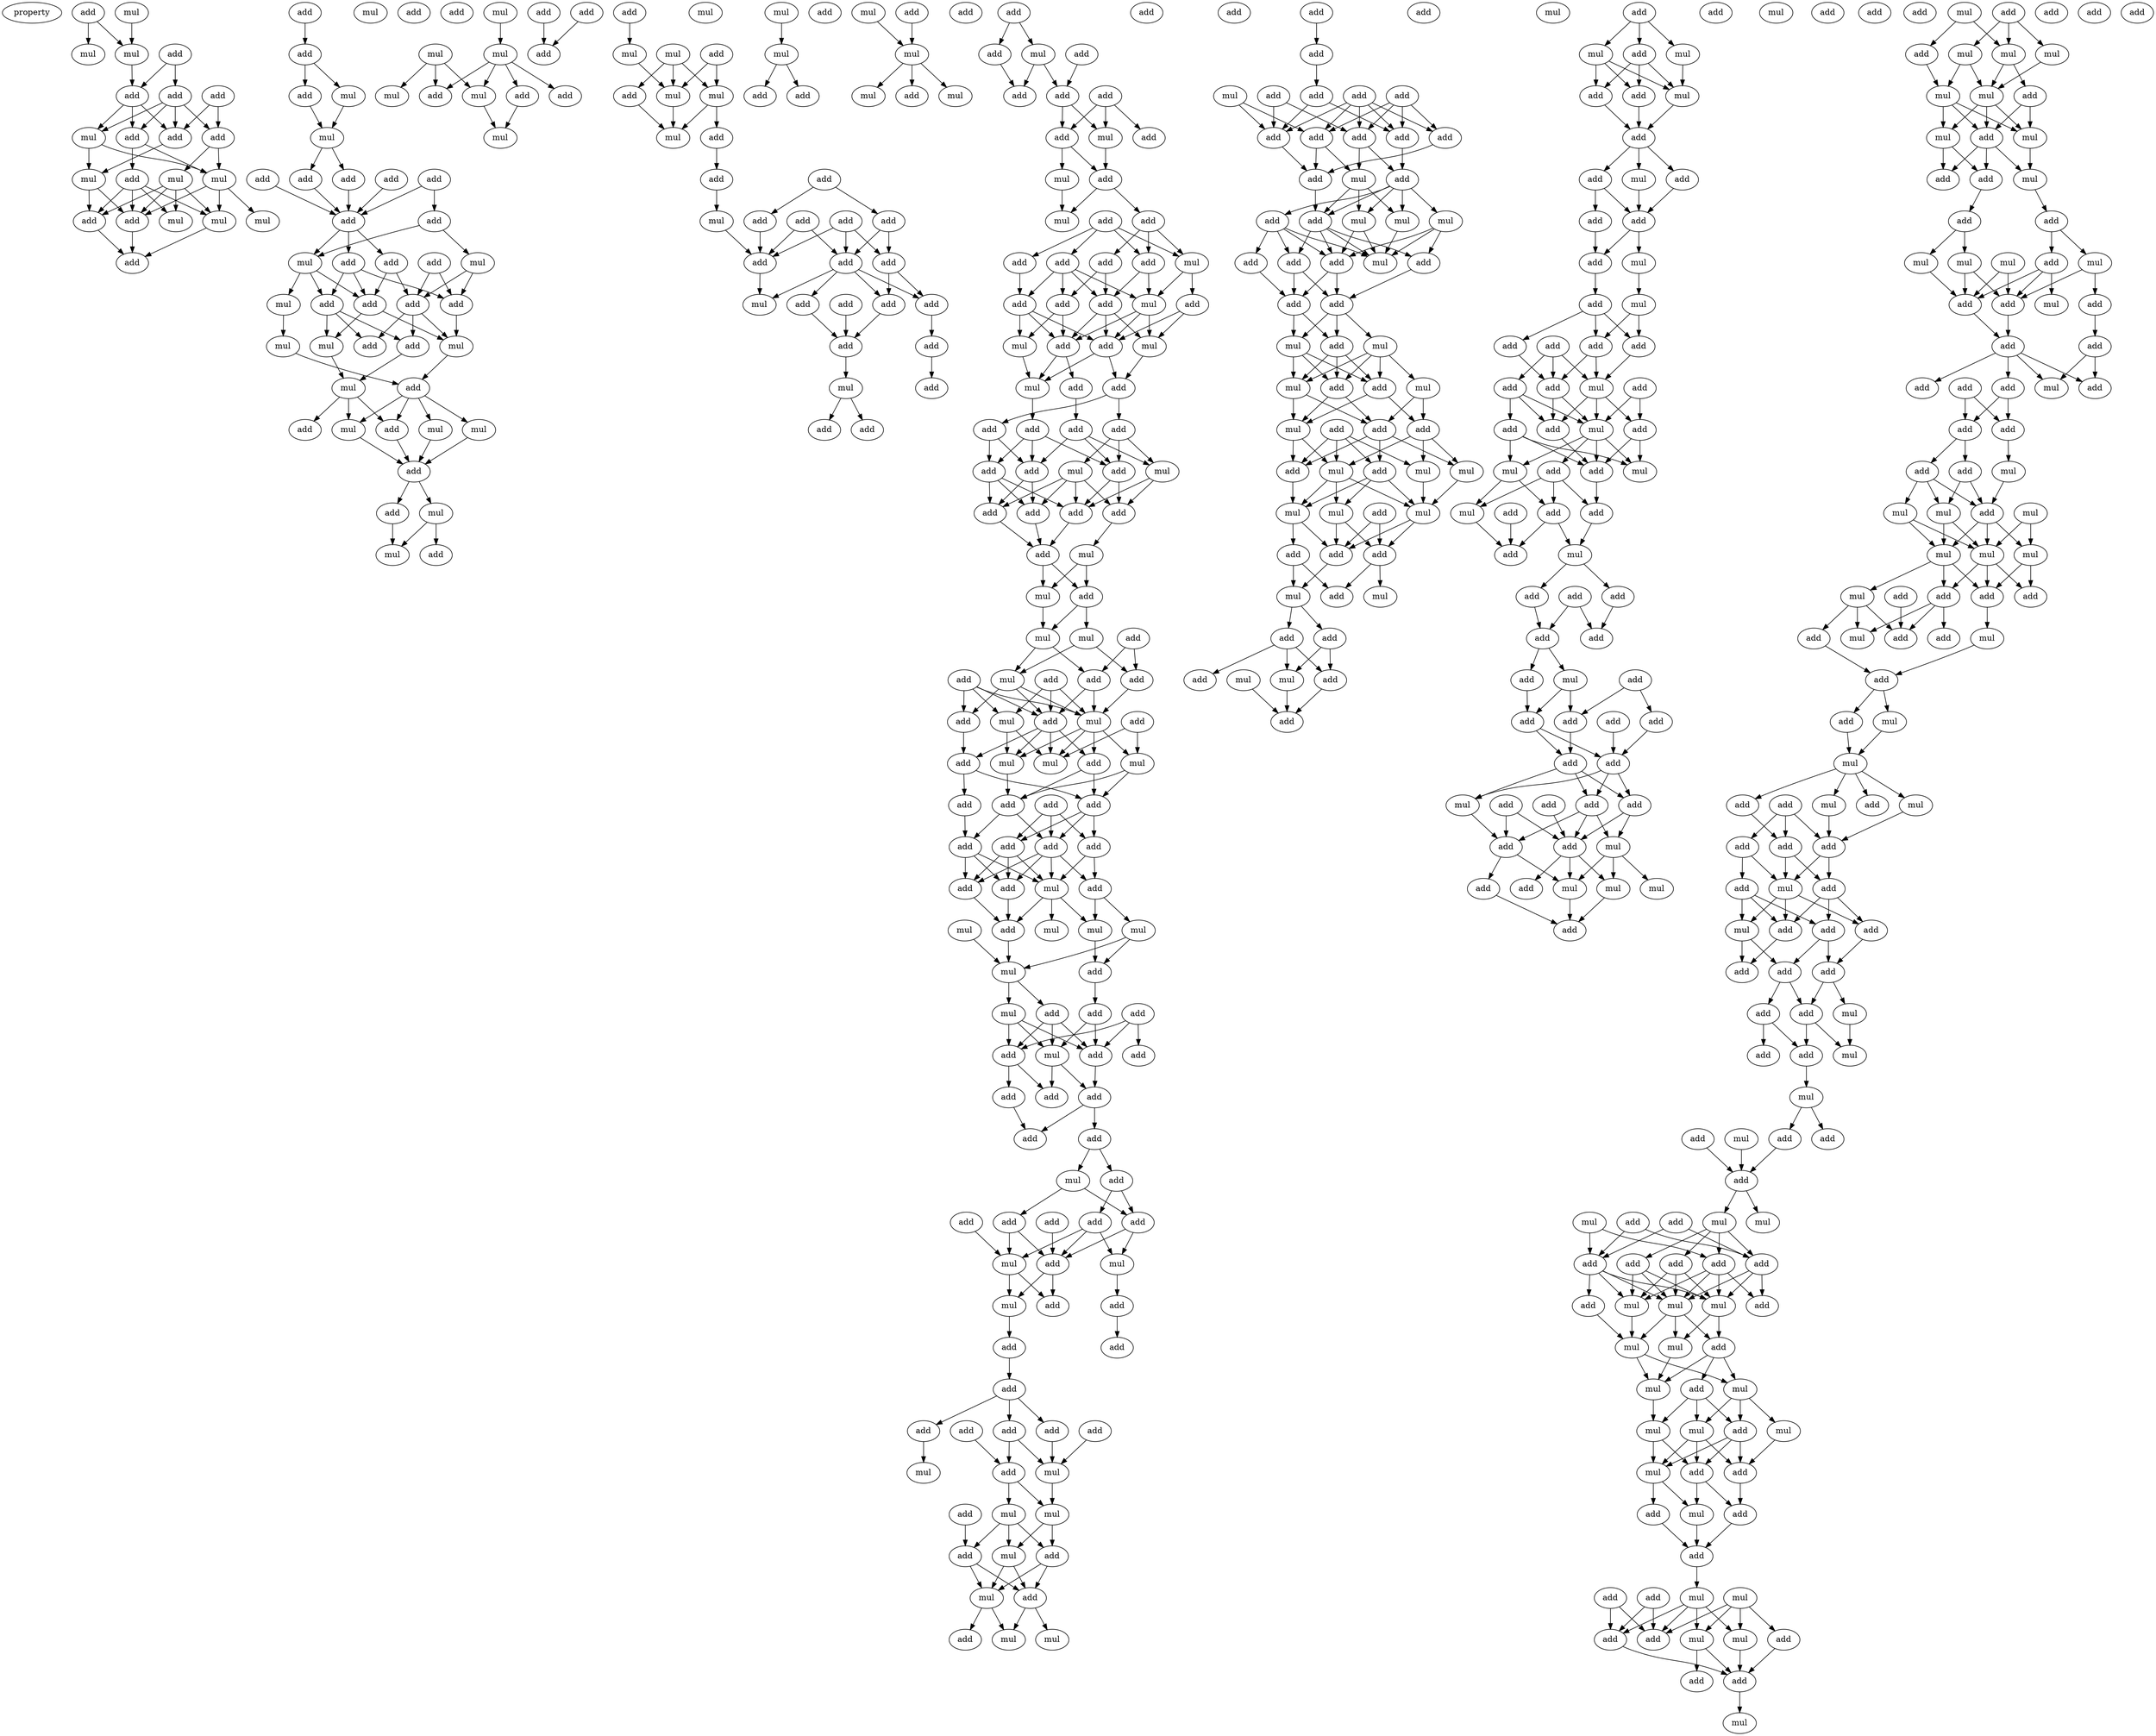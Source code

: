digraph {
    node [fontcolor=black]
    property [mul=2,lf=1.1]
    0 [ label = add ];
    1 [ label = mul ];
    2 [ label = mul ];
    3 [ label = mul ];
    4 [ label = add ];
    5 [ label = add ];
    6 [ label = add ];
    7 [ label = add ];
    8 [ label = mul ];
    9 [ label = add ];
    10 [ label = add ];
    11 [ label = add ];
    12 [ label = mul ];
    13 [ label = add ];
    14 [ label = mul ];
    15 [ label = mul ];
    16 [ label = mul ];
    17 [ label = mul ];
    18 [ label = add ];
    19 [ label = add ];
    20 [ label = mul ];
    21 [ label = add ];
    22 [ label = add ];
    23 [ label = add ];
    24 [ label = add ];
    25 [ label = mul ];
    26 [ label = mul ];
    27 [ label = add ];
    28 [ label = mul ];
    29 [ label = add ];
    30 [ label = add ];
    31 [ label = add ];
    32 [ label = add ];
    33 [ label = add ];
    34 [ label = add ];
    35 [ label = add ];
    36 [ label = add ];
    37 [ label = mul ];
    38 [ label = mul ];
    39 [ label = add ];
    40 [ label = add ];
    41 [ label = mul ];
    42 [ label = add ];
    43 [ label = add ];
    44 [ label = add ];
    45 [ label = add ];
    46 [ label = mul ];
    47 [ label = add ];
    48 [ label = mul ];
    49 [ label = add ];
    50 [ label = mul ];
    51 [ label = mul ];
    52 [ label = add ];
    53 [ label = mul ];
    54 [ label = mul ];
    55 [ label = add ];
    56 [ label = add ];
    57 [ label = mul ];
    58 [ label = add ];
    59 [ label = add ];
    60 [ label = mul ];
    61 [ label = mul ];
    62 [ label = add ];
    63 [ label = add ];
    64 [ label = mul ];
    65 [ label = mul ];
    66 [ label = mul ];
    67 [ label = mul ];
    68 [ label = mul ];
    69 [ label = add ];
    70 [ label = add ];
    71 [ label = add ];
    72 [ label = mul ];
    73 [ label = add ];
    74 [ label = add ];
    75 [ label = add ];
    76 [ label = add ];
    77 [ label = mul ];
    78 [ label = mul ];
    79 [ label = add ];
    80 [ label = add ];
    81 [ label = mul ];
    82 [ label = mul ];
    83 [ label = mul ];
    84 [ label = add ];
    85 [ label = mul ];
    86 [ label = add ];
    87 [ label = add ];
    88 [ label = add ];
    89 [ label = mul ];
    90 [ label = add ];
    91 [ label = add ];
    92 [ label = add ];
    93 [ label = add ];
    94 [ label = add ];
    95 [ label = add ];
    96 [ label = add ];
    97 [ label = add ];
    98 [ label = add ];
    99 [ label = mul ];
    100 [ label = add ];
    101 [ label = add ];
    102 [ label = add ];
    103 [ label = mul ];
    104 [ label = add ];
    105 [ label = add ];
    106 [ label = add ];
    107 [ label = mul ];
    108 [ label = add ];
    109 [ label = mul ];
    110 [ label = add ];
    111 [ label = mul ];
    112 [ label = add ];
    113 [ label = add ];
    114 [ label = mul ];
    115 [ label = mul ];
    116 [ label = add ];
    117 [ label = mul ];
    118 [ label = add ];
    119 [ label = add ];
    120 [ label = add ];
    121 [ label = add ];
    122 [ label = mul ];
    123 [ label = add ];
    124 [ label = add ];
    125 [ label = add ];
    126 [ label = mul ];
    127 [ label = add ];
    128 [ label = add ];
    129 [ label = add ];
    130 [ label = mul ];
    131 [ label = mul ];
    132 [ label = add ];
    133 [ label = add ];
    134 [ label = add ];
    135 [ label = add ];
    136 [ label = add ];
    137 [ label = add ];
    138 [ label = mul ];
    139 [ label = mul ];
    140 [ label = add ];
    141 [ label = add ];
    142 [ label = add ];
    143 [ label = add ];
    144 [ label = mul ];
    145 [ label = mul ];
    146 [ label = add ];
    147 [ label = add ];
    148 [ label = add ];
    149 [ label = add ];
    150 [ label = mul ];
    151 [ label = add ];
    152 [ label = add ];
    153 [ label = add ];
    154 [ label = add ];
    155 [ label = mul ];
    156 [ label = mul ];
    157 [ label = add ];
    158 [ label = add ];
    159 [ label = add ];
    160 [ label = add ];
    161 [ label = add ];
    162 [ label = add ];
    163 [ label = add ];
    164 [ label = add ];
    165 [ label = mul ];
    166 [ label = add ];
    167 [ label = mul ];
    168 [ label = add ];
    169 [ label = mul ];
    170 [ label = mul ];
    171 [ label = add ];
    172 [ label = add ];
    173 [ label = add ];
    174 [ label = add ];
    175 [ label = mul ];
    176 [ label = add ];
    177 [ label = mul ];
    178 [ label = add ];
    179 [ label = add ];
    180 [ label = mul ];
    181 [ label = add ];
    182 [ label = mul ];
    183 [ label = add ];
    184 [ label = mul ];
    185 [ label = mul ];
    186 [ label = add ];
    187 [ label = add ];
    188 [ label = add ];
    189 [ label = add ];
    190 [ label = add ];
    191 [ label = add ];
    192 [ label = add ];
    193 [ label = add ];
    194 [ label = add ];
    195 [ label = mul ];
    196 [ label = add ];
    197 [ label = add ];
    198 [ label = mul ];
    199 [ label = add ];
    200 [ label = mul ];
    201 [ label = mul ];
    202 [ label = mul ];
    203 [ label = add ];
    204 [ label = mul ];
    205 [ label = add ];
    206 [ label = add ];
    207 [ label = add ];
    208 [ label = add ];
    209 [ label = mul ];
    210 [ label = add ];
    211 [ label = add ];
    212 [ label = mul ];
    213 [ label = add ];
    214 [ label = add ];
    215 [ label = add ];
    216 [ label = add ];
    217 [ label = add ];
    218 [ label = add ];
    219 [ label = add ];
    220 [ label = mul ];
    221 [ label = add ];
    222 [ label = add ];
    223 [ label = add ];
    224 [ label = add ];
    225 [ label = add ];
    226 [ label = add ];
    227 [ label = mul ];
    228 [ label = add ];
    229 [ label = mul ];
    230 [ label = mul ];
    231 [ label = add ];
    232 [ label = add ];
    233 [ label = add ];
    234 [ label = add ];
    235 [ label = add ];
    236 [ label = add ];
    237 [ label = add ];
    238 [ label = add ];
    239 [ label = add ];
    240 [ label = add ];
    241 [ label = add ];
    242 [ label = mul ];
    243 [ label = mul ];
    244 [ label = mul ];
    245 [ label = add ];
    246 [ label = mul ];
    247 [ label = add ];
    248 [ label = add ];
    249 [ label = mul ];
    250 [ label = add ];
    251 [ label = mul ];
    252 [ label = add ];
    253 [ label = mul ];
    254 [ label = add ];
    255 [ label = add ];
    256 [ label = mul ];
    257 [ label = add ];
    258 [ label = add ];
    259 [ label = mul ];
    260 [ label = add ];
    261 [ label = add ];
    262 [ label = add ];
    263 [ label = add ];
    264 [ label = add ];
    265 [ label = add ];
    266 [ label = add ];
    267 [ label = add ];
    268 [ label = mul ];
    269 [ label = add ];
    270 [ label = add ];
    271 [ label = mul ];
    272 [ label = add ];
    273 [ label = add ];
    274 [ label = mul ];
    275 [ label = mul ];
    276 [ label = add ];
    277 [ label = add ];
    278 [ label = add ];
    279 [ label = mul ];
    280 [ label = add ];
    281 [ label = add ];
    282 [ label = add ];
    283 [ label = mul ];
    284 [ label = mul ];
    285 [ label = add ];
    286 [ label = mul ];
    287 [ label = add ];
    288 [ label = mul ];
    289 [ label = add ];
    290 [ label = add ];
    291 [ label = add ];
    292 [ label = add ];
    293 [ label = mul ];
    294 [ label = add ];
    295 [ label = mul ];
    296 [ label = mul ];
    297 [ label = add ];
    298 [ label = mul ];
    299 [ label = mul ];
    300 [ label = mul ];
    301 [ label = mul ];
    302 [ label = add ];
    303 [ label = add ];
    304 [ label = add ];
    305 [ label = add ];
    306 [ label = add ];
    307 [ label = mul ];
    308 [ label = mul ];
    309 [ label = add ];
    310 [ label = add ];
    311 [ label = add ];
    312 [ label = mul ];
    313 [ label = add ];
    314 [ label = mul ];
    315 [ label = add ];
    316 [ label = mul ];
    317 [ label = add ];
    318 [ label = add ];
    319 [ label = add ];
    320 [ label = mul ];
    321 [ label = mul ];
    322 [ label = add ];
    323 [ label = mul ];
    324 [ label = mul ];
    325 [ label = add ];
    326 [ label = add ];
    327 [ label = add ];
    328 [ label = add ];
    329 [ label = mul ];
    330 [ label = add ];
    331 [ label = add ];
    332 [ label = add ];
    333 [ label = mul ];
    334 [ label = add ];
    335 [ label = mul ];
    336 [ label = add ];
    337 [ label = add ];
    338 [ label = add ];
    339 [ label = add ];
    340 [ label = mul ];
    341 [ label = add ];
    342 [ label = add ];
    343 [ label = add ];
    344 [ label = add ];
    345 [ label = mul ];
    346 [ label = add ];
    347 [ label = add ];
    348 [ label = add ];
    349 [ label = add ];
    350 [ label = mul ];
    351 [ label = mul ];
    352 [ label = add ];
    353 [ label = add ];
    354 [ label = mul ];
    355 [ label = add ];
    356 [ label = mul ];
    357 [ label = add ];
    358 [ label = add ];
    359 [ label = add ];
    360 [ label = add ];
    361 [ label = add ];
    362 [ label = add ];
    363 [ label = add ];
    364 [ label = add ];
    365 [ label = mul ];
    366 [ label = add ];
    367 [ label = add ];
    368 [ label = add ];
    369 [ label = add ];
    370 [ label = add ];
    371 [ label = add ];
    372 [ label = add ];
    373 [ label = add ];
    374 [ label = add ];
    375 [ label = add ];
    376 [ label = add ];
    377 [ label = add ];
    378 [ label = mul ];
    379 [ label = add ];
    380 [ label = add ];
    381 [ label = add ];
    382 [ label = mul ];
    383 [ label = add ];
    384 [ label = mul ];
    385 [ label = mul ];
    386 [ label = mul ];
    387 [ label = add ];
    388 [ label = add ];
    389 [ label = add ];
    390 [ label = mul ];
    391 [ label = mul ];
    392 [ label = add ];
    393 [ label = mul ];
    394 [ label = mul ];
    395 [ label = mul ];
    396 [ label = add ];
    397 [ label = mul ];
    398 [ label = add ];
    399 [ label = mul ];
    400 [ label = mul ];
    401 [ label = mul ];
    402 [ label = add ];
    403 [ label = add ];
    404 [ label = add ];
    405 [ label = add ];
    406 [ label = add ];
    407 [ label = mul ];
    408 [ label = mul ];
    409 [ label = mul ];
    410 [ label = mul ];
    411 [ label = add ];
    412 [ label = add ];
    413 [ label = add ];
    414 [ label = add ];
    415 [ label = mul ];
    416 [ label = add ];
    417 [ label = add ];
    418 [ label = add ];
    419 [ label = mul ];
    420 [ label = add ];
    421 [ label = add ];
    422 [ label = add ];
    423 [ label = add ];
    424 [ label = add ];
    425 [ label = add ];
    426 [ label = mul ];
    427 [ label = add ];
    428 [ label = add ];
    429 [ label = mul ];
    430 [ label = mul ];
    431 [ label = mul ];
    432 [ label = mul ];
    433 [ label = mul ];
    434 [ label = mul ];
    435 [ label = add ];
    436 [ label = add ];
    437 [ label = add ];
    438 [ label = mul ];
    439 [ label = add ];
    440 [ label = add ];
    441 [ label = mul ];
    442 [ label = mul ];
    443 [ label = add ];
    444 [ label = add ];
    445 [ label = add ];
    446 [ label = add ];
    447 [ label = add ];
    448 [ label = mul ];
    449 [ label = mul ];
    450 [ label = mul ];
    451 [ label = add ];
    452 [ label = add ];
    453 [ label = add ];
    454 [ label = mul ];
    455 [ label = add ];
    456 [ label = add ];
    457 [ label = add ];
    458 [ label = add ];
    459 [ label = add ];
    460 [ label = mul ];
    461 [ label = add ];
    462 [ label = add ];
    463 [ label = mul ];
    464 [ label = add ];
    465 [ label = add ];
    466 [ label = add ];
    467 [ label = add ];
    468 [ label = mul ];
    469 [ label = add ];
    470 [ label = add ];
    471 [ label = add ];
    472 [ label = add ];
    473 [ label = mul ];
    474 [ label = mul ];
    475 [ label = add ];
    476 [ label = add ];
    477 [ label = mul ];
    478 [ label = add ];
    479 [ label = add ];
    480 [ label = add ];
    481 [ label = mul ];
    482 [ label = add ];
    483 [ label = mul ];
    484 [ label = mul ];
    485 [ label = add ];
    486 [ label = add ];
    487 [ label = add ];
    488 [ label = add ];
    489 [ label = add ];
    490 [ label = add ];
    491 [ label = mul ];
    492 [ label = mul ];
    493 [ label = add ];
    494 [ label = mul ];
    495 [ label = add ];
    496 [ label = mul ];
    497 [ label = mul ];
    498 [ label = add ];
    499 [ label = mul ];
    500 [ label = add ];
    501 [ label = mul ];
    502 [ label = mul ];
    503 [ label = add ];
    504 [ label = mul ];
    505 [ label = mul ];
    506 [ label = mul ];
    507 [ label = add ];
    508 [ label = add ];
    509 [ label = add ];
    510 [ label = add ];
    511 [ label = mul ];
    512 [ label = add ];
    513 [ label = mul ];
    514 [ label = add ];
    515 [ label = add ];
    516 [ label = mul ];
    517 [ label = mul ];
    518 [ label = add ];
    519 [ label = mul ];
    520 [ label = add ];
    521 [ label = add ];
    522 [ label = add ];
    523 [ label = add ];
    524 [ label = mul ];
    0 -> 2 [ name = 0 ];
    0 -> 3 [ name = 1 ];
    1 -> 3 [ name = 2 ];
    3 -> 7 [ name = 3 ];
    4 -> 6 [ name = 4 ];
    4 -> 7 [ name = 5 ];
    5 -> 9 [ name = 6 ];
    5 -> 11 [ name = 7 ];
    6 -> 8 [ name = 8 ];
    6 -> 9 [ name = 9 ];
    6 -> 10 [ name = 10 ];
    6 -> 11 [ name = 11 ];
    7 -> 8 [ name = 12 ];
    7 -> 9 [ name = 13 ];
    7 -> 10 [ name = 14 ];
    8 -> 12 [ name = 15 ];
    8 -> 14 [ name = 16 ];
    9 -> 14 [ name = 17 ];
    10 -> 12 [ name = 18 ];
    10 -> 13 [ name = 19 ];
    11 -> 12 [ name = 20 ];
    11 -> 15 [ name = 21 ];
    12 -> 16 [ name = 22 ];
    12 -> 18 [ name = 23 ];
    12 -> 20 [ name = 24 ];
    13 -> 17 [ name = 25 ];
    13 -> 18 [ name = 26 ];
    13 -> 19 [ name = 27 ];
    13 -> 20 [ name = 28 ];
    14 -> 18 [ name = 29 ];
    14 -> 19 [ name = 30 ];
    15 -> 17 [ name = 31 ];
    15 -> 18 [ name = 32 ];
    15 -> 19 [ name = 33 ];
    15 -> 20 [ name = 34 ];
    18 -> 21 [ name = 35 ];
    19 -> 21 [ name = 36 ];
    20 -> 21 [ name = 37 ];
    22 -> 23 [ name = 38 ];
    23 -> 24 [ name = 39 ];
    23 -> 25 [ name = 40 ];
    24 -> 28 [ name = 41 ];
    25 -> 28 [ name = 42 ];
    28 -> 29 [ name = 43 ];
    28 -> 30 [ name = 44 ];
    29 -> 34 [ name = 45 ];
    30 -> 34 [ name = 46 ];
    31 -> 34 [ name = 47 ];
    32 -> 34 [ name = 48 ];
    33 -> 34 [ name = 49 ];
    33 -> 35 [ name = 50 ];
    34 -> 36 [ name = 51 ];
    34 -> 38 [ name = 52 ];
    34 -> 39 [ name = 53 ];
    35 -> 37 [ name = 54 ];
    35 -> 38 [ name = 55 ];
    36 -> 42 [ name = 56 ];
    36 -> 45 [ name = 57 ];
    37 -> 42 [ name = 58 ];
    37 -> 43 [ name = 59 ];
    38 -> 41 [ name = 60 ];
    38 -> 44 [ name = 61 ];
    38 -> 45 [ name = 62 ];
    39 -> 43 [ name = 63 ];
    39 -> 44 [ name = 64 ];
    39 -> 45 [ name = 65 ];
    40 -> 42 [ name = 66 ];
    40 -> 43 [ name = 67 ];
    41 -> 46 [ name = 68 ];
    42 -> 47 [ name = 69 ];
    42 -> 48 [ name = 70 ];
    42 -> 49 [ name = 71 ];
    43 -> 48 [ name = 72 ];
    44 -> 47 [ name = 73 ];
    44 -> 49 [ name = 74 ];
    44 -> 50 [ name = 75 ];
    45 -> 48 [ name = 76 ];
    45 -> 50 [ name = 77 ];
    46 -> 52 [ name = 78 ];
    48 -> 52 [ name = 79 ];
    49 -> 51 [ name = 80 ];
    50 -> 51 [ name = 81 ];
    51 -> 54 [ name = 82 ];
    51 -> 55 [ name = 83 ];
    51 -> 56 [ name = 84 ];
    52 -> 53 [ name = 85 ];
    52 -> 54 [ name = 86 ];
    52 -> 55 [ name = 87 ];
    52 -> 57 [ name = 88 ];
    53 -> 58 [ name = 89 ];
    54 -> 58 [ name = 90 ];
    55 -> 58 [ name = 91 ];
    57 -> 58 [ name = 92 ];
    58 -> 59 [ name = 93 ];
    58 -> 60 [ name = 94 ];
    59 -> 61 [ name = 95 ];
    60 -> 61 [ name = 96 ];
    60 -> 63 [ name = 97 ];
    64 -> 65 [ name = 98 ];
    65 -> 67 [ name = 99 ];
    65 -> 69 [ name = 100 ];
    65 -> 70 [ name = 101 ];
    65 -> 71 [ name = 102 ];
    66 -> 67 [ name = 103 ];
    66 -> 68 [ name = 104 ];
    66 -> 70 [ name = 105 ];
    67 -> 72 [ name = 106 ];
    71 -> 72 [ name = 107 ];
    73 -> 75 [ name = 108 ];
    74 -> 75 [ name = 109 ];
    76 -> 78 [ name = 110 ];
    77 -> 80 [ name = 111 ];
    77 -> 81 [ name = 112 ];
    77 -> 83 [ name = 113 ];
    78 -> 81 [ name = 114 ];
    79 -> 81 [ name = 115 ];
    79 -> 83 [ name = 116 ];
    80 -> 85 [ name = 117 ];
    81 -> 85 [ name = 118 ];
    83 -> 84 [ name = 119 ];
    83 -> 85 [ name = 120 ];
    84 -> 86 [ name = 121 ];
    86 -> 89 [ name = 122 ];
    87 -> 91 [ name = 123 ];
    87 -> 92 [ name = 124 ];
    88 -> 93 [ name = 125 ];
    88 -> 94 [ name = 126 ];
    88 -> 95 [ name = 127 ];
    89 -> 95 [ name = 128 ];
    90 -> 94 [ name = 129 ];
    90 -> 95 [ name = 130 ];
    91 -> 95 [ name = 131 ];
    92 -> 93 [ name = 132 ];
    92 -> 94 [ name = 133 ];
    93 -> 97 [ name = 134 ];
    93 -> 98 [ name = 135 ];
    94 -> 97 [ name = 136 ];
    94 -> 98 [ name = 137 ];
    94 -> 99 [ name = 138 ];
    94 -> 100 [ name = 139 ];
    95 -> 99 [ name = 140 ];
    96 -> 101 [ name = 141 ];
    97 -> 102 [ name = 142 ];
    98 -> 101 [ name = 143 ];
    100 -> 101 [ name = 144 ];
    101 -> 103 [ name = 145 ];
    102 -> 104 [ name = 146 ];
    103 -> 105 [ name = 147 ];
    103 -> 106 [ name = 148 ];
    107 -> 109 [ name = 149 ];
    109 -> 110 [ name = 150 ];
    109 -> 112 [ name = 151 ];
    111 -> 114 [ name = 152 ];
    113 -> 114 [ name = 153 ];
    114 -> 115 [ name = 154 ];
    114 -> 116 [ name = 155 ];
    114 -> 117 [ name = 156 ];
    119 -> 120 [ name = 157 ];
    119 -> 122 [ name = 158 ];
    120 -> 125 [ name = 159 ];
    121 -> 123 [ name = 160 ];
    122 -> 123 [ name = 161 ];
    122 -> 125 [ name = 162 ];
    123 -> 126 [ name = 163 ];
    123 -> 128 [ name = 164 ];
    124 -> 126 [ name = 165 ];
    124 -> 127 [ name = 166 ];
    124 -> 128 [ name = 167 ];
    126 -> 129 [ name = 168 ];
    128 -> 129 [ name = 169 ];
    128 -> 130 [ name = 170 ];
    129 -> 131 [ name = 171 ];
    129 -> 132 [ name = 172 ];
    130 -> 131 [ name = 173 ];
    132 -> 136 [ name = 174 ];
    132 -> 137 [ name = 175 ];
    132 -> 138 [ name = 176 ];
    133 -> 134 [ name = 177 ];
    133 -> 135 [ name = 178 ];
    133 -> 136 [ name = 179 ];
    133 -> 138 [ name = 180 ];
    134 -> 139 [ name = 181 ];
    134 -> 140 [ name = 182 ];
    134 -> 142 [ name = 183 ];
    134 -> 143 [ name = 184 ];
    135 -> 140 [ name = 185 ];
    136 -> 139 [ name = 186 ];
    136 -> 143 [ name = 187 ];
    137 -> 142 [ name = 188 ];
    137 -> 143 [ name = 189 ];
    138 -> 139 [ name = 190 ];
    138 -> 141 [ name = 191 ];
    139 -> 144 [ name = 192 ];
    139 -> 146 [ name = 193 ];
    139 -> 147 [ name = 194 ];
    140 -> 145 [ name = 195 ];
    140 -> 146 [ name = 196 ];
    140 -> 147 [ name = 197 ];
    141 -> 144 [ name = 198 ];
    141 -> 146 [ name = 199 ];
    142 -> 145 [ name = 200 ];
    142 -> 147 [ name = 201 ];
    143 -> 144 [ name = 202 ];
    143 -> 146 [ name = 203 ];
    143 -> 147 [ name = 204 ];
    144 -> 149 [ name = 205 ];
    145 -> 150 [ name = 206 ];
    146 -> 149 [ name = 207 ];
    146 -> 150 [ name = 208 ];
    147 -> 148 [ name = 209 ];
    147 -> 150 [ name = 210 ];
    148 -> 152 [ name = 211 ];
    149 -> 153 [ name = 212 ];
    149 -> 154 [ name = 213 ];
    150 -> 151 [ name = 214 ];
    151 -> 157 [ name = 215 ];
    151 -> 158 [ name = 216 ];
    151 -> 159 [ name = 217 ];
    152 -> 155 [ name = 218 ];
    152 -> 158 [ name = 219 ];
    152 -> 159 [ name = 220 ];
    153 -> 157 [ name = 221 ];
    153 -> 159 [ name = 222 ];
    154 -> 155 [ name = 223 ];
    154 -> 156 [ name = 224 ];
    154 -> 158 [ name = 225 ];
    155 -> 161 [ name = 226 ];
    155 -> 163 [ name = 227 ];
    156 -> 160 [ name = 228 ];
    156 -> 161 [ name = 229 ];
    156 -> 162 [ name = 230 ];
    156 -> 163 [ name = 231 ];
    157 -> 160 [ name = 232 ];
    157 -> 161 [ name = 233 ];
    157 -> 162 [ name = 234 ];
    158 -> 161 [ name = 235 ];
    158 -> 163 [ name = 236 ];
    159 -> 160 [ name = 237 ];
    159 -> 162 [ name = 238 ];
    160 -> 164 [ name = 239 ];
    161 -> 164 [ name = 240 ];
    162 -> 164 [ name = 241 ];
    163 -> 165 [ name = 242 ];
    164 -> 166 [ name = 243 ];
    164 -> 167 [ name = 244 ];
    165 -> 166 [ name = 245 ];
    165 -> 167 [ name = 246 ];
    166 -> 169 [ name = 247 ];
    166 -> 170 [ name = 248 ];
    167 -> 170 [ name = 249 ];
    168 -> 172 [ name = 250 ];
    168 -> 173 [ name = 251 ];
    169 -> 173 [ name = 252 ];
    169 -> 175 [ name = 253 ];
    170 -> 172 [ name = 254 ];
    170 -> 175 [ name = 255 ];
    171 -> 177 [ name = 256 ];
    171 -> 178 [ name = 257 ];
    171 -> 180 [ name = 258 ];
    172 -> 178 [ name = 259 ];
    172 -> 180 [ name = 260 ];
    173 -> 180 [ name = 261 ];
    174 -> 177 [ name = 262 ];
    174 -> 178 [ name = 263 ];
    174 -> 179 [ name = 264 ];
    174 -> 180 [ name = 265 ];
    175 -> 178 [ name = 266 ];
    175 -> 179 [ name = 267 ];
    175 -> 180 [ name = 268 ];
    176 -> 184 [ name = 269 ];
    176 -> 185 [ name = 270 ];
    177 -> 182 [ name = 271 ];
    177 -> 184 [ name = 272 ];
    178 -> 181 [ name = 273 ];
    178 -> 182 [ name = 274 ];
    178 -> 183 [ name = 275 ];
    178 -> 184 [ name = 276 ];
    179 -> 183 [ name = 277 ];
    180 -> 181 [ name = 278 ];
    180 -> 182 [ name = 279 ];
    180 -> 184 [ name = 280 ];
    180 -> 185 [ name = 281 ];
    181 -> 186 [ name = 282 ];
    181 -> 187 [ name = 283 ];
    182 -> 187 [ name = 284 ];
    183 -> 186 [ name = 285 ];
    183 -> 189 [ name = 286 ];
    185 -> 186 [ name = 287 ];
    185 -> 187 [ name = 288 ];
    186 -> 190 [ name = 289 ];
    186 -> 191 [ name = 290 ];
    186 -> 193 [ name = 291 ];
    187 -> 191 [ name = 292 ];
    187 -> 192 [ name = 293 ];
    188 -> 190 [ name = 294 ];
    188 -> 191 [ name = 295 ];
    188 -> 193 [ name = 296 ];
    189 -> 192 [ name = 297 ];
    190 -> 194 [ name = 298 ];
    190 -> 195 [ name = 299 ];
    190 -> 196 [ name = 300 ];
    191 -> 194 [ name = 301 ];
    191 -> 195 [ name = 302 ];
    191 -> 196 [ name = 303 ];
    191 -> 197 [ name = 304 ];
    192 -> 194 [ name = 305 ];
    192 -> 195 [ name = 306 ];
    192 -> 196 [ name = 307 ];
    193 -> 195 [ name = 308 ];
    193 -> 197 [ name = 309 ];
    194 -> 199 [ name = 310 ];
    195 -> 198 [ name = 311 ];
    195 -> 199 [ name = 312 ];
    195 -> 200 [ name = 313 ];
    196 -> 199 [ name = 314 ];
    197 -> 200 [ name = 315 ];
    197 -> 201 [ name = 316 ];
    199 -> 204 [ name = 317 ];
    200 -> 203 [ name = 318 ];
    201 -> 203 [ name = 319 ];
    201 -> 204 [ name = 320 ];
    202 -> 204 [ name = 321 ];
    203 -> 208 [ name = 322 ];
    204 -> 207 [ name = 323 ];
    204 -> 209 [ name = 324 ];
    205 -> 210 [ name = 325 ];
    205 -> 211 [ name = 326 ];
    205 -> 213 [ name = 327 ];
    207 -> 211 [ name = 328 ];
    207 -> 212 [ name = 329 ];
    207 -> 213 [ name = 330 ];
    208 -> 211 [ name = 331 ];
    208 -> 212 [ name = 332 ];
    209 -> 211 [ name = 333 ];
    209 -> 212 [ name = 334 ];
    209 -> 213 [ name = 335 ];
    211 -> 215 [ name = 336 ];
    212 -> 215 [ name = 337 ];
    212 -> 217 [ name = 338 ];
    213 -> 214 [ name = 339 ];
    213 -> 217 [ name = 340 ];
    214 -> 219 [ name = 341 ];
    215 -> 218 [ name = 342 ];
    215 -> 219 [ name = 343 ];
    218 -> 220 [ name = 344 ];
    218 -> 221 [ name = 345 ];
    220 -> 223 [ name = 346 ];
    220 -> 225 [ name = 347 ];
    221 -> 222 [ name = 348 ];
    221 -> 225 [ name = 349 ];
    222 -> 227 [ name = 350 ];
    222 -> 228 [ name = 351 ];
    222 -> 229 [ name = 352 ];
    223 -> 227 [ name = 353 ];
    223 -> 228 [ name = 354 ];
    224 -> 227 [ name = 355 ];
    225 -> 228 [ name = 356 ];
    225 -> 229 [ name = 357 ];
    226 -> 228 [ name = 358 ];
    227 -> 230 [ name = 359 ];
    227 -> 231 [ name = 360 ];
    228 -> 230 [ name = 361 ];
    228 -> 231 [ name = 362 ];
    229 -> 232 [ name = 363 ];
    230 -> 233 [ name = 364 ];
    232 -> 234 [ name = 365 ];
    233 -> 235 [ name = 366 ];
    235 -> 236 [ name = 367 ];
    235 -> 237 [ name = 368 ];
    235 -> 240 [ name = 369 ];
    236 -> 243 [ name = 370 ];
    237 -> 241 [ name = 371 ];
    237 -> 243 [ name = 372 ];
    238 -> 241 [ name = 373 ];
    239 -> 243 [ name = 374 ];
    240 -> 242 [ name = 375 ];
    241 -> 244 [ name = 376 ];
    241 -> 246 [ name = 377 ];
    243 -> 244 [ name = 378 ];
    244 -> 248 [ name = 379 ];
    244 -> 249 [ name = 380 ];
    245 -> 247 [ name = 381 ];
    246 -> 247 [ name = 382 ];
    246 -> 248 [ name = 383 ];
    246 -> 249 [ name = 384 ];
    247 -> 250 [ name = 385 ];
    247 -> 251 [ name = 386 ];
    248 -> 250 [ name = 387 ];
    248 -> 251 [ name = 388 ];
    249 -> 250 [ name = 389 ];
    249 -> 251 [ name = 390 ];
    250 -> 253 [ name = 391 ];
    250 -> 256 [ name = 392 ];
    251 -> 253 [ name = 393 ];
    251 -> 255 [ name = 394 ];
    252 -> 257 [ name = 395 ];
    257 -> 261 [ name = 396 ];
    258 -> 263 [ name = 397 ];
    258 -> 264 [ name = 398 ];
    258 -> 265 [ name = 399 ];
    258 -> 266 [ name = 400 ];
    258 -> 267 [ name = 401 ];
    259 -> 263 [ name = 402 ];
    259 -> 265 [ name = 403 ];
    260 -> 263 [ name = 404 ];
    260 -> 264 [ name = 405 ];
    260 -> 266 [ name = 406 ];
    260 -> 267 [ name = 407 ];
    261 -> 265 [ name = 408 ];
    261 -> 267 [ name = 409 ];
    262 -> 265 [ name = 410 ];
    262 -> 266 [ name = 411 ];
    263 -> 268 [ name = 412 ];
    263 -> 270 [ name = 413 ];
    264 -> 270 [ name = 414 ];
    265 -> 270 [ name = 415 ];
    266 -> 268 [ name = 416 ];
    266 -> 269 [ name = 417 ];
    267 -> 269 [ name = 418 ];
    268 -> 271 [ name = 419 ];
    268 -> 272 [ name = 420 ];
    268 -> 275 [ name = 421 ];
    269 -> 271 [ name = 422 ];
    269 -> 272 [ name = 423 ];
    269 -> 273 [ name = 424 ];
    269 -> 274 [ name = 425 ];
    269 -> 275 [ name = 426 ];
    270 -> 272 [ name = 427 ];
    271 -> 279 [ name = 428 ];
    272 -> 276 [ name = 429 ];
    272 -> 277 [ name = 430 ];
    272 -> 279 [ name = 431 ];
    272 -> 280 [ name = 432 ];
    273 -> 276 [ name = 433 ];
    273 -> 278 [ name = 434 ];
    273 -> 279 [ name = 435 ];
    273 -> 280 [ name = 436 ];
    274 -> 277 [ name = 437 ];
    274 -> 279 [ name = 438 ];
    274 -> 280 [ name = 439 ];
    275 -> 279 [ name = 440 ];
    275 -> 280 [ name = 441 ];
    276 -> 281 [ name = 442 ];
    276 -> 282 [ name = 443 ];
    277 -> 282 [ name = 444 ];
    278 -> 281 [ name = 445 ];
    280 -> 281 [ name = 446 ];
    280 -> 282 [ name = 447 ];
    281 -> 283 [ name = 448 ];
    281 -> 285 [ name = 449 ];
    282 -> 283 [ name = 450 ];
    282 -> 284 [ name = 451 ];
    282 -> 285 [ name = 452 ];
    283 -> 287 [ name = 453 ];
    283 -> 288 [ name = 454 ];
    283 -> 289 [ name = 455 ];
    284 -> 286 [ name = 456 ];
    284 -> 287 [ name = 457 ];
    284 -> 288 [ name = 458 ];
    284 -> 289 [ name = 459 ];
    285 -> 287 [ name = 460 ];
    285 -> 288 [ name = 461 ];
    285 -> 289 [ name = 462 ];
    286 -> 291 [ name = 463 ];
    286 -> 292 [ name = 464 ];
    287 -> 291 [ name = 465 ];
    287 -> 293 [ name = 466 ];
    288 -> 292 [ name = 467 ];
    288 -> 293 [ name = 468 ];
    289 -> 292 [ name = 469 ];
    289 -> 293 [ name = 470 ];
    290 -> 294 [ name = 471 ];
    290 -> 296 [ name = 472 ];
    290 -> 297 [ name = 473 ];
    290 -> 298 [ name = 474 ];
    291 -> 295 [ name = 475 ];
    291 -> 296 [ name = 476 ];
    291 -> 298 [ name = 477 ];
    292 -> 294 [ name = 478 ];
    292 -> 295 [ name = 479 ];
    292 -> 297 [ name = 480 ];
    293 -> 294 [ name = 481 ];
    293 -> 296 [ name = 482 ];
    294 -> 299 [ name = 483 ];
    295 -> 301 [ name = 484 ];
    296 -> 299 [ name = 485 ];
    296 -> 300 [ name = 486 ];
    296 -> 301 [ name = 487 ];
    297 -> 299 [ name = 488 ];
    297 -> 300 [ name = 489 ];
    297 -> 301 [ name = 490 ];
    298 -> 301 [ name = 491 ];
    299 -> 304 [ name = 492 ];
    299 -> 305 [ name = 493 ];
    300 -> 303 [ name = 494 ];
    300 -> 304 [ name = 495 ];
    301 -> 303 [ name = 496 ];
    301 -> 304 [ name = 497 ];
    302 -> 303 [ name = 498 ];
    302 -> 304 [ name = 499 ];
    303 -> 306 [ name = 500 ];
    303 -> 308 [ name = 501 ];
    304 -> 307 [ name = 502 ];
    305 -> 306 [ name = 503 ];
    305 -> 307 [ name = 504 ];
    307 -> 309 [ name = 505 ];
    307 -> 310 [ name = 506 ];
    309 -> 311 [ name = 507 ];
    309 -> 313 [ name = 508 ];
    309 -> 314 [ name = 509 ];
    310 -> 313 [ name = 510 ];
    310 -> 314 [ name = 511 ];
    312 -> 315 [ name = 512 ];
    313 -> 315 [ name = 513 ];
    314 -> 315 [ name = 514 ];
    317 -> 319 [ name = 515 ];
    317 -> 320 [ name = 516 ];
    317 -> 321 [ name = 517 ];
    319 -> 322 [ name = 518 ];
    319 -> 323 [ name = 519 ];
    319 -> 325 [ name = 520 ];
    320 -> 322 [ name = 521 ];
    320 -> 323 [ name = 522 ];
    320 -> 325 [ name = 523 ];
    321 -> 323 [ name = 524 ];
    322 -> 326 [ name = 525 ];
    323 -> 326 [ name = 526 ];
    325 -> 326 [ name = 527 ];
    326 -> 327 [ name = 528 ];
    326 -> 328 [ name = 529 ];
    326 -> 329 [ name = 530 ];
    327 -> 330 [ name = 531 ];
    327 -> 331 [ name = 532 ];
    328 -> 331 [ name = 533 ];
    329 -> 331 [ name = 534 ];
    330 -> 332 [ name = 535 ];
    331 -> 332 [ name = 536 ];
    331 -> 333 [ name = 537 ];
    332 -> 334 [ name = 538 ];
    333 -> 335 [ name = 539 ];
    334 -> 336 [ name = 540 ];
    334 -> 337 [ name = 541 ];
    334 -> 339 [ name = 542 ];
    335 -> 337 [ name = 543 ];
    335 -> 339 [ name = 544 ];
    336 -> 342 [ name = 545 ];
    337 -> 340 [ name = 546 ];
    338 -> 340 [ name = 547 ];
    338 -> 342 [ name = 548 ];
    338 -> 343 [ name = 549 ];
    339 -> 340 [ name = 550 ];
    339 -> 342 [ name = 551 ];
    340 -> 344 [ name = 552 ];
    340 -> 345 [ name = 553 ];
    340 -> 347 [ name = 554 ];
    341 -> 345 [ name = 555 ];
    341 -> 347 [ name = 556 ];
    342 -> 344 [ name = 557 ];
    342 -> 345 [ name = 558 ];
    343 -> 344 [ name = 559 ];
    343 -> 345 [ name = 560 ];
    343 -> 346 [ name = 561 ];
    344 -> 348 [ name = 562 ];
    345 -> 348 [ name = 563 ];
    345 -> 349 [ name = 564 ];
    345 -> 350 [ name = 565 ];
    345 -> 351 [ name = 566 ];
    346 -> 348 [ name = 567 ];
    346 -> 350 [ name = 568 ];
    346 -> 351 [ name = 569 ];
    347 -> 348 [ name = 570 ];
    347 -> 351 [ name = 571 ];
    348 -> 353 [ name = 572 ];
    349 -> 352 [ name = 573 ];
    349 -> 353 [ name = 574 ];
    349 -> 354 [ name = 575 ];
    350 -> 352 [ name = 576 ];
    350 -> 354 [ name = 577 ];
    352 -> 356 [ name = 578 ];
    352 -> 357 [ name = 579 ];
    353 -> 356 [ name = 580 ];
    354 -> 357 [ name = 581 ];
    355 -> 357 [ name = 582 ];
    356 -> 359 [ name = 583 ];
    356 -> 360 [ name = 584 ];
    358 -> 362 [ name = 585 ];
    358 -> 363 [ name = 586 ];
    359 -> 363 [ name = 587 ];
    360 -> 362 [ name = 588 ];
    362 -> 365 [ name = 589 ];
    362 -> 366 [ name = 590 ];
    365 -> 369 [ name = 591 ];
    365 -> 372 [ name = 592 ];
    366 -> 369 [ name = 593 ];
    367 -> 371 [ name = 594 ];
    367 -> 372 [ name = 595 ];
    369 -> 373 [ name = 596 ];
    369 -> 374 [ name = 597 ];
    370 -> 374 [ name = 598 ];
    371 -> 374 [ name = 599 ];
    372 -> 373 [ name = 600 ];
    373 -> 375 [ name = 601 ];
    373 -> 377 [ name = 602 ];
    373 -> 378 [ name = 603 ];
    374 -> 375 [ name = 604 ];
    374 -> 377 [ name = 605 ];
    374 -> 378 [ name = 606 ];
    375 -> 380 [ name = 607 ];
    375 -> 381 [ name = 608 ];
    375 -> 382 [ name = 609 ];
    376 -> 380 [ name = 610 ];
    376 -> 381 [ name = 611 ];
    377 -> 381 [ name = 612 ];
    377 -> 382 [ name = 613 ];
    378 -> 380 [ name = 614 ];
    379 -> 381 [ name = 615 ];
    380 -> 383 [ name = 616 ];
    380 -> 385 [ name = 617 ];
    381 -> 385 [ name = 618 ];
    381 -> 386 [ name = 619 ];
    381 -> 387 [ name = 620 ];
    382 -> 384 [ name = 621 ];
    382 -> 385 [ name = 622 ];
    382 -> 386 [ name = 623 ];
    383 -> 388 [ name = 624 ];
    385 -> 388 [ name = 625 ];
    386 -> 388 [ name = 626 ];
    389 -> 391 [ name = 627 ];
    389 -> 393 [ name = 628 ];
    389 -> 394 [ name = 629 ];
    390 -> 392 [ name = 630 ];
    390 -> 394 [ name = 631 ];
    391 -> 395 [ name = 632 ];
    392 -> 397 [ name = 633 ];
    393 -> 395 [ name = 634 ];
    393 -> 397 [ name = 635 ];
    394 -> 395 [ name = 636 ];
    394 -> 396 [ name = 637 ];
    395 -> 398 [ name = 638 ];
    395 -> 399 [ name = 639 ];
    395 -> 400 [ name = 640 ];
    396 -> 398 [ name = 641 ];
    396 -> 400 [ name = 642 ];
    397 -> 398 [ name = 643 ];
    397 -> 399 [ name = 644 ];
    397 -> 400 [ name = 645 ];
    398 -> 401 [ name = 646 ];
    398 -> 402 [ name = 647 ];
    398 -> 403 [ name = 648 ];
    399 -> 402 [ name = 649 ];
    399 -> 403 [ name = 650 ];
    400 -> 401 [ name = 651 ];
    401 -> 404 [ name = 652 ];
    403 -> 405 [ name = 653 ];
    404 -> 406 [ name = 654 ];
    404 -> 408 [ name = 655 ];
    405 -> 407 [ name = 656 ];
    405 -> 409 [ name = 657 ];
    406 -> 411 [ name = 658 ];
    406 -> 412 [ name = 659 ];
    406 -> 415 [ name = 660 ];
    407 -> 411 [ name = 661 ];
    407 -> 412 [ name = 662 ];
    408 -> 412 [ name = 663 ];
    408 -> 413 [ name = 664 ];
    409 -> 411 [ name = 665 ];
    410 -> 411 [ name = 666 ];
    410 -> 412 [ name = 667 ];
    411 -> 417 [ name = 668 ];
    412 -> 417 [ name = 669 ];
    413 -> 416 [ name = 670 ];
    416 -> 419 [ name = 671 ];
    416 -> 422 [ name = 672 ];
    417 -> 418 [ name = 673 ];
    417 -> 419 [ name = 674 ];
    417 -> 420 [ name = 675 ];
    417 -> 422 [ name = 676 ];
    418 -> 423 [ name = 677 ];
    418 -> 424 [ name = 678 ];
    421 -> 423 [ name = 679 ];
    421 -> 424 [ name = 680 ];
    423 -> 425 [ name = 681 ];
    423 -> 427 [ name = 682 ];
    424 -> 426 [ name = 683 ];
    425 -> 428 [ name = 684 ];
    425 -> 431 [ name = 685 ];
    426 -> 428 [ name = 686 ];
    427 -> 428 [ name = 687 ];
    427 -> 430 [ name = 688 ];
    427 -> 431 [ name = 689 ];
    428 -> 432 [ name = 690 ];
    428 -> 433 [ name = 691 ];
    428 -> 434 [ name = 692 ];
    429 -> 432 [ name = 693 ];
    429 -> 433 [ name = 694 ];
    430 -> 433 [ name = 695 ];
    430 -> 434 [ name = 696 ];
    431 -> 433 [ name = 697 ];
    431 -> 434 [ name = 698 ];
    432 -> 435 [ name = 699 ];
    432 -> 436 [ name = 700 ];
    433 -> 435 [ name = 701 ];
    433 -> 436 [ name = 702 ];
    433 -> 439 [ name = 703 ];
    434 -> 435 [ name = 704 ];
    434 -> 438 [ name = 705 ];
    434 -> 439 [ name = 706 ];
    435 -> 441 [ name = 707 ];
    437 -> 444 [ name = 708 ];
    438 -> 440 [ name = 709 ];
    438 -> 442 [ name = 710 ];
    438 -> 444 [ name = 711 ];
    439 -> 442 [ name = 712 ];
    439 -> 443 [ name = 713 ];
    439 -> 444 [ name = 714 ];
    440 -> 445 [ name = 715 ];
    441 -> 445 [ name = 716 ];
    445 -> 446 [ name = 717 ];
    445 -> 448 [ name = 718 ];
    446 -> 449 [ name = 719 ];
    448 -> 449 [ name = 720 ];
    449 -> 450 [ name = 721 ];
    449 -> 452 [ name = 722 ];
    449 -> 453 [ name = 723 ];
    449 -> 454 [ name = 724 ];
    450 -> 457 [ name = 725 ];
    451 -> 455 [ name = 726 ];
    451 -> 456 [ name = 727 ];
    451 -> 457 [ name = 728 ];
    452 -> 455 [ name = 729 ];
    454 -> 457 [ name = 730 ];
    455 -> 459 [ name = 731 ];
    455 -> 460 [ name = 732 ];
    456 -> 458 [ name = 733 ];
    456 -> 460 [ name = 734 ];
    457 -> 459 [ name = 735 ];
    457 -> 460 [ name = 736 ];
    458 -> 461 [ name = 737 ];
    458 -> 462 [ name = 738 ];
    458 -> 463 [ name = 739 ];
    459 -> 461 [ name = 740 ];
    459 -> 462 [ name = 741 ];
    459 -> 464 [ name = 742 ];
    460 -> 462 [ name = 743 ];
    460 -> 463 [ name = 744 ];
    460 -> 464 [ name = 745 ];
    461 -> 465 [ name = 746 ];
    461 -> 467 [ name = 747 ];
    462 -> 466 [ name = 748 ];
    463 -> 465 [ name = 749 ];
    463 -> 466 [ name = 750 ];
    464 -> 467 [ name = 751 ];
    465 -> 469 [ name = 752 ];
    465 -> 470 [ name = 753 ];
    467 -> 468 [ name = 754 ];
    467 -> 470 [ name = 755 ];
    468 -> 473 [ name = 756 ];
    469 -> 471 [ name = 757 ];
    469 -> 472 [ name = 758 ];
    470 -> 472 [ name = 759 ];
    470 -> 473 [ name = 760 ];
    472 -> 474 [ name = 761 ];
    474 -> 475 [ name = 762 ];
    474 -> 478 [ name = 763 ];
    475 -> 479 [ name = 764 ];
    476 -> 479 [ name = 765 ];
    477 -> 479 [ name = 766 ];
    479 -> 481 [ name = 767 ];
    479 -> 483 [ name = 768 ];
    480 -> 485 [ name = 769 ];
    480 -> 487 [ name = 770 ];
    482 -> 485 [ name = 771 ];
    482 -> 487 [ name = 772 ];
    483 -> 486 [ name = 773 ];
    483 -> 487 [ name = 774 ];
    483 -> 488 [ name = 775 ];
    483 -> 489 [ name = 776 ];
    484 -> 485 [ name = 777 ];
    484 -> 489 [ name = 778 ];
    485 -> 490 [ name = 779 ];
    485 -> 491 [ name = 780 ];
    485 -> 492 [ name = 781 ];
    485 -> 494 [ name = 782 ];
    486 -> 491 [ name = 783 ];
    486 -> 492 [ name = 784 ];
    486 -> 494 [ name = 785 ];
    487 -> 491 [ name = 786 ];
    487 -> 493 [ name = 787 ];
    487 -> 494 [ name = 788 ];
    488 -> 491 [ name = 789 ];
    488 -> 492 [ name = 790 ];
    488 -> 494 [ name = 791 ];
    489 -> 491 [ name = 792 ];
    489 -> 492 [ name = 793 ];
    489 -> 493 [ name = 794 ];
    489 -> 494 [ name = 795 ];
    490 -> 497 [ name = 796 ];
    491 -> 495 [ name = 797 ];
    491 -> 496 [ name = 798 ];
    491 -> 497 [ name = 799 ];
    492 -> 497 [ name = 800 ];
    494 -> 495 [ name = 801 ];
    494 -> 496 [ name = 802 ];
    495 -> 498 [ name = 803 ];
    495 -> 499 [ name = 804 ];
    495 -> 501 [ name = 805 ];
    496 -> 499 [ name = 806 ];
    497 -> 499 [ name = 807 ];
    497 -> 501 [ name = 808 ];
    498 -> 502 [ name = 809 ];
    498 -> 503 [ name = 810 ];
    498 -> 505 [ name = 811 ];
    499 -> 502 [ name = 812 ];
    501 -> 503 [ name = 813 ];
    501 -> 504 [ name = 814 ];
    501 -> 505 [ name = 815 ];
    502 -> 506 [ name = 816 ];
    502 -> 507 [ name = 817 ];
    503 -> 506 [ name = 818 ];
    503 -> 507 [ name = 819 ];
    503 -> 508 [ name = 820 ];
    504 -> 508 [ name = 821 ];
    505 -> 506 [ name = 822 ];
    505 -> 507 [ name = 823 ];
    505 -> 508 [ name = 824 ];
    506 -> 509 [ name = 825 ];
    506 -> 511 [ name = 826 ];
    507 -> 510 [ name = 827 ];
    507 -> 511 [ name = 828 ];
    508 -> 510 [ name = 829 ];
    509 -> 512 [ name = 830 ];
    510 -> 512 [ name = 831 ];
    511 -> 512 [ name = 832 ];
    512 -> 513 [ name = 833 ];
    513 -> 517 [ name = 834 ];
    513 -> 519 [ name = 835 ];
    513 -> 520 [ name = 836 ];
    513 -> 521 [ name = 837 ];
    514 -> 520 [ name = 838 ];
    514 -> 521 [ name = 839 ];
    515 -> 520 [ name = 840 ];
    515 -> 521 [ name = 841 ];
    516 -> 517 [ name = 842 ];
    516 -> 518 [ name = 843 ];
    516 -> 519 [ name = 844 ];
    516 -> 521 [ name = 845 ];
    517 -> 522 [ name = 846 ];
    517 -> 523 [ name = 847 ];
    518 -> 522 [ name = 848 ];
    519 -> 522 [ name = 849 ];
    520 -> 522 [ name = 850 ];
    522 -> 524 [ name = 851 ];
}
